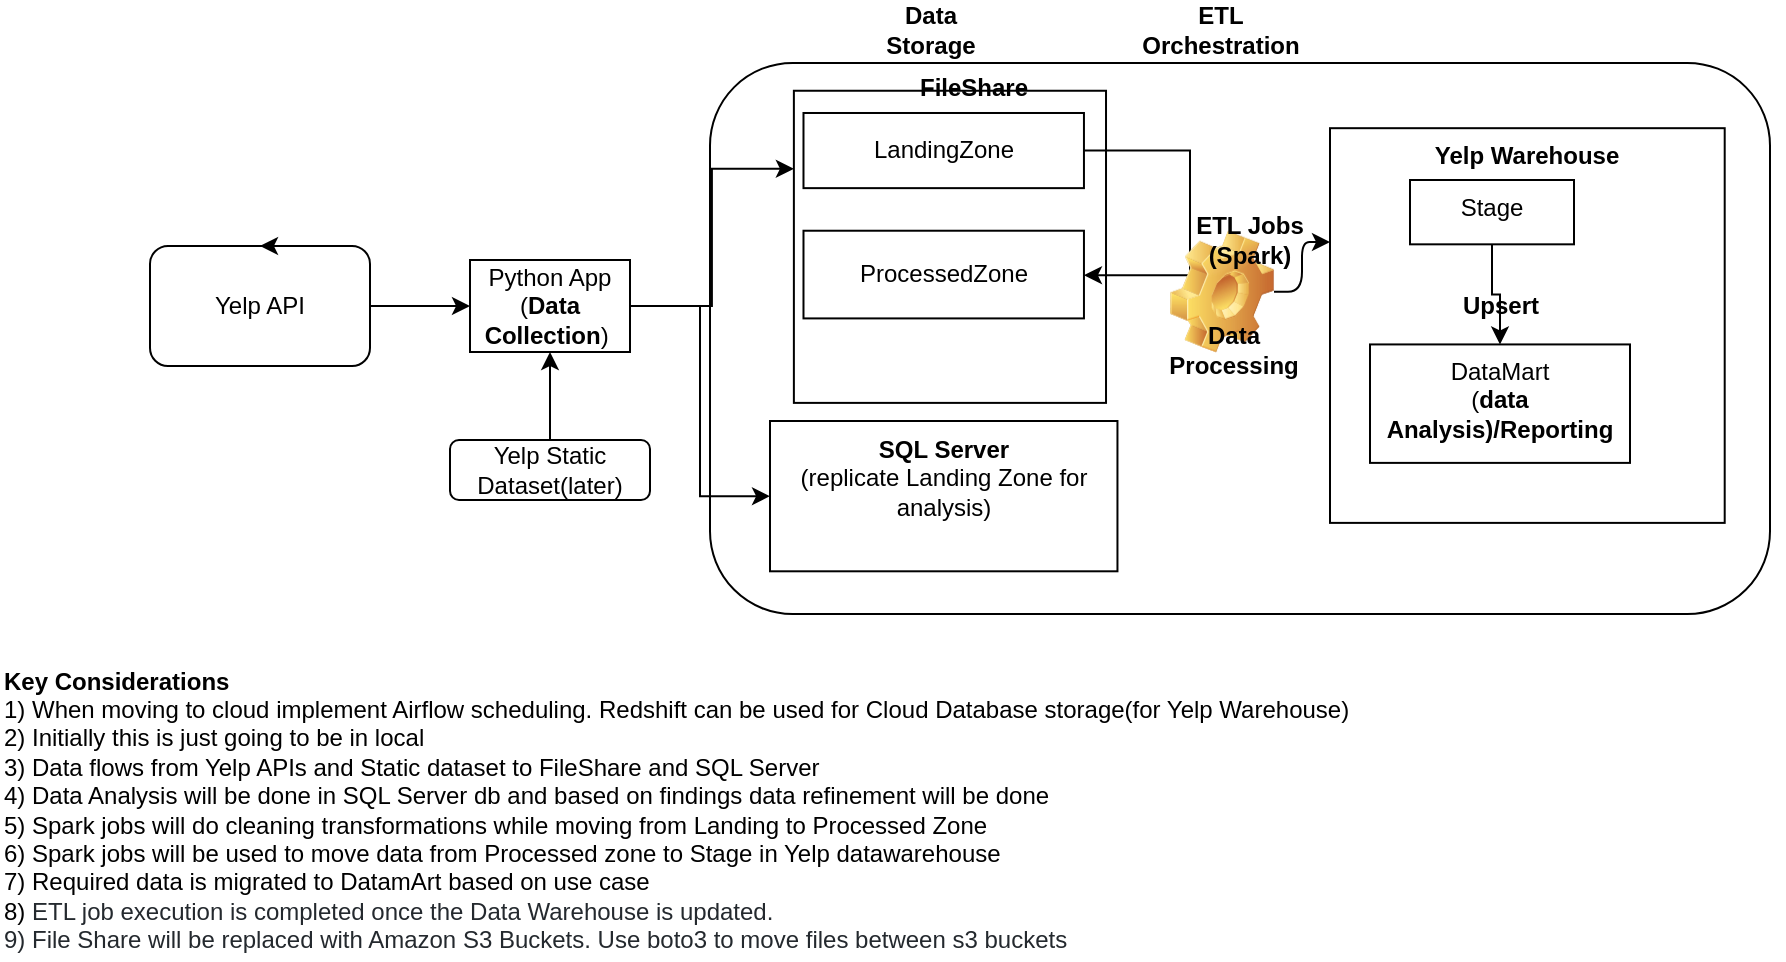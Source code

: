 <mxfile version="14.7.2" type="device"><diagram id="C5RBs43oDa-KdzZeNtuy" name="Page-1"><mxGraphModel dx="1747" dy="1721" grid="1" gridSize="10" guides="1" tooltips="1" connect="1" arrows="1" fold="1" page="1" pageScale="1" pageWidth="827" pageHeight="1169" math="0" shadow="0"><root><mxCell id="WIyWlLk6GJQsqaUBKTNV-0"/><mxCell id="WIyWlLk6GJQsqaUBKTNV-1" parent="WIyWlLk6GJQsqaUBKTNV-0"/><mxCell id="WM4zXxstgz6HfLPNzf8A-49" style="edgeStyle=orthogonalEdgeStyle;rounded=0;orthogonalLoop=1;jettySize=auto;html=1;entryX=0;entryY=0.5;entryDx=0;entryDy=0;" edge="1" parent="WIyWlLk6GJQsqaUBKTNV-1" source="WIyWlLk6GJQsqaUBKTNV-3" target="WM4zXxstgz6HfLPNzf8A-1"><mxGeometry relative="1" as="geometry"/></mxCell><mxCell id="WIyWlLk6GJQsqaUBKTNV-3" value="Yelp API" style="rounded=1;whiteSpace=wrap;html=1;fontSize=12;glass=0;strokeWidth=1;shadow=0;" parent="WIyWlLk6GJQsqaUBKTNV-1" vertex="1"><mxGeometry x="-30" y="93" width="110" height="60" as="geometry"/></mxCell><mxCell id="WM4zXxstgz6HfLPNzf8A-5" style="edgeStyle=orthogonalEdgeStyle;rounded=0;orthogonalLoop=1;jettySize=auto;html=1;entryX=0.5;entryY=1;entryDx=0;entryDy=0;" edge="1" parent="WIyWlLk6GJQsqaUBKTNV-1" source="WM4zXxstgz6HfLPNzf8A-0" target="WM4zXxstgz6HfLPNzf8A-1"><mxGeometry relative="1" as="geometry"/></mxCell><mxCell id="WM4zXxstgz6HfLPNzf8A-0" value="Yelp Static Dataset(later)" style="rounded=1;whiteSpace=wrap;html=1;fontSize=12;glass=0;strokeWidth=1;shadow=0;" vertex="1" parent="WIyWlLk6GJQsqaUBKTNV-1"><mxGeometry x="120" y="190" width="100" height="30" as="geometry"/></mxCell><mxCell id="WM4zXxstgz6HfLPNzf8A-1" value="Python App&lt;br&gt;(&lt;b&gt;Data Collection&lt;/b&gt;)&amp;nbsp;" style="rounded=0;whiteSpace=wrap;html=1;" vertex="1" parent="WIyWlLk6GJQsqaUBKTNV-1"><mxGeometry x="130" y="100" width="80" height="46" as="geometry"/></mxCell><mxCell id="WM4zXxstgz6HfLPNzf8A-37" value="&lt;font style=&quot;font-size: 12px&quot;&gt;&lt;b&gt;Key Considerations&lt;br&gt;&lt;/b&gt;1) When moving to cloud implement Airflow scheduling. Redshift can be used for Cloud Database storage(for Yelp Warehouse)&lt;br&gt;2) Initially this is just going to be in local&lt;br&gt;3) Data flows from Yelp APIs and Static dataset to FileShare and SQL Server&lt;br&gt;4) Data Analysis will be done in SQL Server db and based on findings data refinement will be done&amp;nbsp;&lt;br&gt;5) Spark jobs will do cleaning transformations while moving from Landing to Processed Zone&lt;br&gt;6) Spark jobs will be used to move data from Processed zone to Stage in Yelp datawarehouse&amp;nbsp;&lt;br&gt;7) Required data is migrated to DatamArt based on use case&lt;br&gt;&lt;font&gt;8)&amp;nbsp;&lt;span style=&quot;background-color: rgb(255 , 255 , 255) ; color: rgb(36 , 41 , 46)&quot;&gt;ETL job execution is completed once the Data Warehouse is updated.&lt;br&gt;9) File Share will be replaced with Amazon S3 Buckets. Use boto3 to move files between s3 buckets&lt;br&gt;&lt;/span&gt;&lt;/font&gt;&lt;/font&gt;" style="text;html=1;align=left;verticalAlign=middle;resizable=0;points=[];autosize=1;strokeColor=none;" vertex="1" parent="WIyWlLk6GJQsqaUBKTNV-1"><mxGeometry x="-105" y="300" width="690" height="150" as="geometry"/></mxCell><mxCell id="WM4zXxstgz6HfLPNzf8A-39" value="" style="group" vertex="1" connectable="0" parent="WIyWlLk6GJQsqaUBKTNV-1"><mxGeometry x="250" y="-20" width="536.64" height="297.004" as="geometry"/></mxCell><mxCell id="WM4zXxstgz6HfLPNzf8A-10" value="" style="group" vertex="1" connectable="0" parent="WM4zXxstgz6HfLPNzf8A-39"><mxGeometry y="21.444" width="536.64" height="275.56" as="geometry"/></mxCell><mxCell id="WM4zXxstgz6HfLPNzf8A-7" value="" style="rounded=1;whiteSpace=wrap;html=1;" vertex="1" parent="WM4zXxstgz6HfLPNzf8A-10"><mxGeometry width="530" height="275.56" as="geometry"/></mxCell><mxCell id="WM4zXxstgz6HfLPNzf8A-9" value="LandingZone" style="rounded=0;whiteSpace=wrap;html=1;" vertex="1" parent="WM4zXxstgz6HfLPNzf8A-10"><mxGeometry x="46.743" y="25.051" width="140.23" height="37.576" as="geometry"/></mxCell><mxCell id="WM4zXxstgz6HfLPNzf8A-28" style="edgeStyle=orthogonalEdgeStyle;rounded=0;orthogonalLoop=1;jettySize=auto;html=1;exitX=1;exitY=0.5;exitDx=0;exitDy=0;" edge="1" parent="WM4zXxstgz6HfLPNzf8A-10" source="WM4zXxstgz6HfLPNzf8A-9" target="WM4zXxstgz6HfLPNzf8A-11"><mxGeometry relative="1" as="geometry"><Array as="points"><mxPoint x="240" y="43.96"/><mxPoint x="240" y="106.148"/></Array></mxGeometry></mxCell><mxCell id="WM4zXxstgz6HfLPNzf8A-11" value="ProcessedZone" style="rounded=0;whiteSpace=wrap;html=1;" vertex="1" parent="WM4zXxstgz6HfLPNzf8A-10"><mxGeometry x="46.743" y="83.919" width="140.23" height="43.838" as="geometry"/></mxCell><mxCell id="WM4zXxstgz6HfLPNzf8A-15" value="&lt;p&gt;&lt;br&gt;&lt;/p&gt;" style="whiteSpace=wrap;html=1;aspect=fixed;fillColor=none;align=left;verticalAlign=top;" vertex="1" parent="WM4zXxstgz6HfLPNzf8A-10"><mxGeometry x="41.94" y="13.93" width="156.07" height="156.07" as="geometry"/></mxCell><mxCell id="WM4zXxstgz6HfLPNzf8A-16" value="&lt;b&gt;FileShare&lt;/b&gt;" style="text;html=1;strokeColor=none;fillColor=none;align=center;verticalAlign=middle;whiteSpace=wrap;rounded=0;" vertex="1" parent="WM4zXxstgz6HfLPNzf8A-10"><mxGeometry x="93.487" width="77.906" height="25.051" as="geometry"/></mxCell><mxCell id="WM4zXxstgz6HfLPNzf8A-18" value="&lt;b&gt;SQL Server&lt;/b&gt;&lt;br&gt;(replicate Landing Zone for analysis)" style="rounded=0;whiteSpace=wrap;html=1;fillColor=none;verticalAlign=top;" vertex="1" parent="WM4zXxstgz6HfLPNzf8A-10"><mxGeometry x="29.999" y="179.057" width="173.73" height="75.152" as="geometry"/></mxCell><mxCell id="WM4zXxstgz6HfLPNzf8A-19" value="" style="shape=image;html=1;verticalLabelPosition=bottom;verticalAlign=top;imageAspect=1;aspect=fixed;image=img/clipart/Gear_128x128.png;fillColor=none;" vertex="1" parent="WM4zXxstgz6HfLPNzf8A-10"><mxGeometry x="230.004" y="83.921" width="52" height="61" as="geometry"/></mxCell><mxCell id="WM4zXxstgz6HfLPNzf8A-20" value="ETL Jobs&lt;br&gt;(Spark)" style="text;html=1;strokeColor=none;fillColor=none;align=center;verticalAlign=middle;whiteSpace=wrap;rounded=0;fontStyle=1" vertex="1" parent="WM4zXxstgz6HfLPNzf8A-10"><mxGeometry x="240" y="71.838" width="60" height="34.021" as="geometry"/></mxCell><mxCell id="WM4zXxstgz6HfLPNzf8A-31" value="&lt;b&gt;Yelp Warehouse&lt;/b&gt;" style="whiteSpace=wrap;html=1;aspect=fixed;fillColor=none;verticalAlign=top;" vertex="1" parent="WM4zXxstgz6HfLPNzf8A-10"><mxGeometry x="310" y="32.65" width="197.35" height="197.35" as="geometry"/></mxCell><mxCell id="WM4zXxstgz6HfLPNzf8A-36" value="DataMart&lt;br&gt;(&lt;b&gt;data Analysis)/Reporting&lt;/b&gt;" style="rounded=0;whiteSpace=wrap;html=1;fillColor=none;verticalAlign=top;" vertex="1" parent="WM4zXxstgz6HfLPNzf8A-10"><mxGeometry x="330" y="140.77" width="130" height="59.23" as="geometry"/></mxCell><mxCell id="WM4zXxstgz6HfLPNzf8A-41" value="&lt;b&gt;Data Processing&lt;/b&gt;" style="text;html=1;strokeColor=none;fillColor=none;align=center;verticalAlign=middle;whiteSpace=wrap;rounded=0;" vertex="1" parent="WM4zXxstgz6HfLPNzf8A-10"><mxGeometry x="242" y="132.363" width="40" height="21.444" as="geometry"/></mxCell><mxCell id="WM4zXxstgz6HfLPNzf8A-46" value="" style="edgeStyle=elbowEdgeStyle;elbow=horizontal;endArrow=classic;html=1;" edge="1" parent="WM4zXxstgz6HfLPNzf8A-10" source="WM4zXxstgz6HfLPNzf8A-19"><mxGeometry width="50" height="50" relative="1" as="geometry"><mxPoint x="270" y="139.426" as="sourcePoint"/><mxPoint x="310" y="89.556" as="targetPoint"/></mxGeometry></mxCell><mxCell id="WM4zXxstgz6HfLPNzf8A-44" style="edgeStyle=orthogonalEdgeStyle;rounded=0;orthogonalLoop=1;jettySize=auto;html=1;entryX=0.5;entryY=0;entryDx=0;entryDy=0;" edge="1" parent="WM4zXxstgz6HfLPNzf8A-39" source="WM4zXxstgz6HfLPNzf8A-35" target="WM4zXxstgz6HfLPNzf8A-36"><mxGeometry relative="1" as="geometry"/></mxCell><mxCell id="WM4zXxstgz6HfLPNzf8A-35" value="Stage" style="rounded=0;whiteSpace=wrap;html=1;fillColor=none;verticalAlign=top;" vertex="1" parent="WM4zXxstgz6HfLPNzf8A-39"><mxGeometry x="350" y="79.998" width="82" height="32.166" as="geometry"/></mxCell><mxCell id="WM4zXxstgz6HfLPNzf8A-38" value="ETL &lt;br&gt;Orchestration" style="text;html=1;align=center;verticalAlign=middle;resizable=0;points=[];autosize=1;strokeColor=none;fontStyle=1" vertex="1" parent="WM4zXxstgz6HfLPNzf8A-39"><mxGeometry x="210" y="-10" width="90" height="30" as="geometry"/></mxCell><mxCell id="WM4zXxstgz6HfLPNzf8A-42" value="Data &lt;br&gt;Storage" style="text;html=1;align=center;verticalAlign=middle;resizable=0;points=[];autosize=1;strokeColor=none;fontStyle=1" vertex="1" parent="WM4zXxstgz6HfLPNzf8A-39"><mxGeometry x="80" y="-10" width="60" height="30" as="geometry"/></mxCell><mxCell id="WM4zXxstgz6HfLPNzf8A-21" style="edgeStyle=orthogonalEdgeStyle;rounded=0;orthogonalLoop=1;jettySize=auto;html=1;entryX=0;entryY=0.5;entryDx=0;entryDy=0;" edge="1" parent="WIyWlLk6GJQsqaUBKTNV-1" source="WM4zXxstgz6HfLPNzf8A-1" target="WM4zXxstgz6HfLPNzf8A-18"><mxGeometry relative="1" as="geometry"/></mxCell><mxCell id="WM4zXxstgz6HfLPNzf8A-8" style="edgeStyle=orthogonalEdgeStyle;rounded=0;orthogonalLoop=1;jettySize=auto;html=1;entryX=0;entryY=0.25;entryDx=0;entryDy=0;" edge="1" parent="WIyWlLk6GJQsqaUBKTNV-1" source="WM4zXxstgz6HfLPNzf8A-1" target="WM4zXxstgz6HfLPNzf8A-15"><mxGeometry relative="1" as="geometry"/></mxCell><mxCell id="WM4zXxstgz6HfLPNzf8A-45" value="Upsert" style="text;html=1;align=center;verticalAlign=middle;resizable=0;points=[];autosize=1;strokeColor=none;fontStyle=1" vertex="1" parent="WIyWlLk6GJQsqaUBKTNV-1"><mxGeometry x="620" y="113" width="50" height="20" as="geometry"/></mxCell><mxCell id="WM4zXxstgz6HfLPNzf8A-47" style="edgeStyle=orthogonalEdgeStyle;rounded=0;orthogonalLoop=1;jettySize=auto;html=1;exitX=0.75;exitY=0;exitDx=0;exitDy=0;entryX=0.5;entryY=0;entryDx=0;entryDy=0;" edge="1" parent="WIyWlLk6GJQsqaUBKTNV-1" source="WIyWlLk6GJQsqaUBKTNV-3" target="WIyWlLk6GJQsqaUBKTNV-3"><mxGeometry relative="1" as="geometry"/></mxCell></root></mxGraphModel></diagram></mxfile>